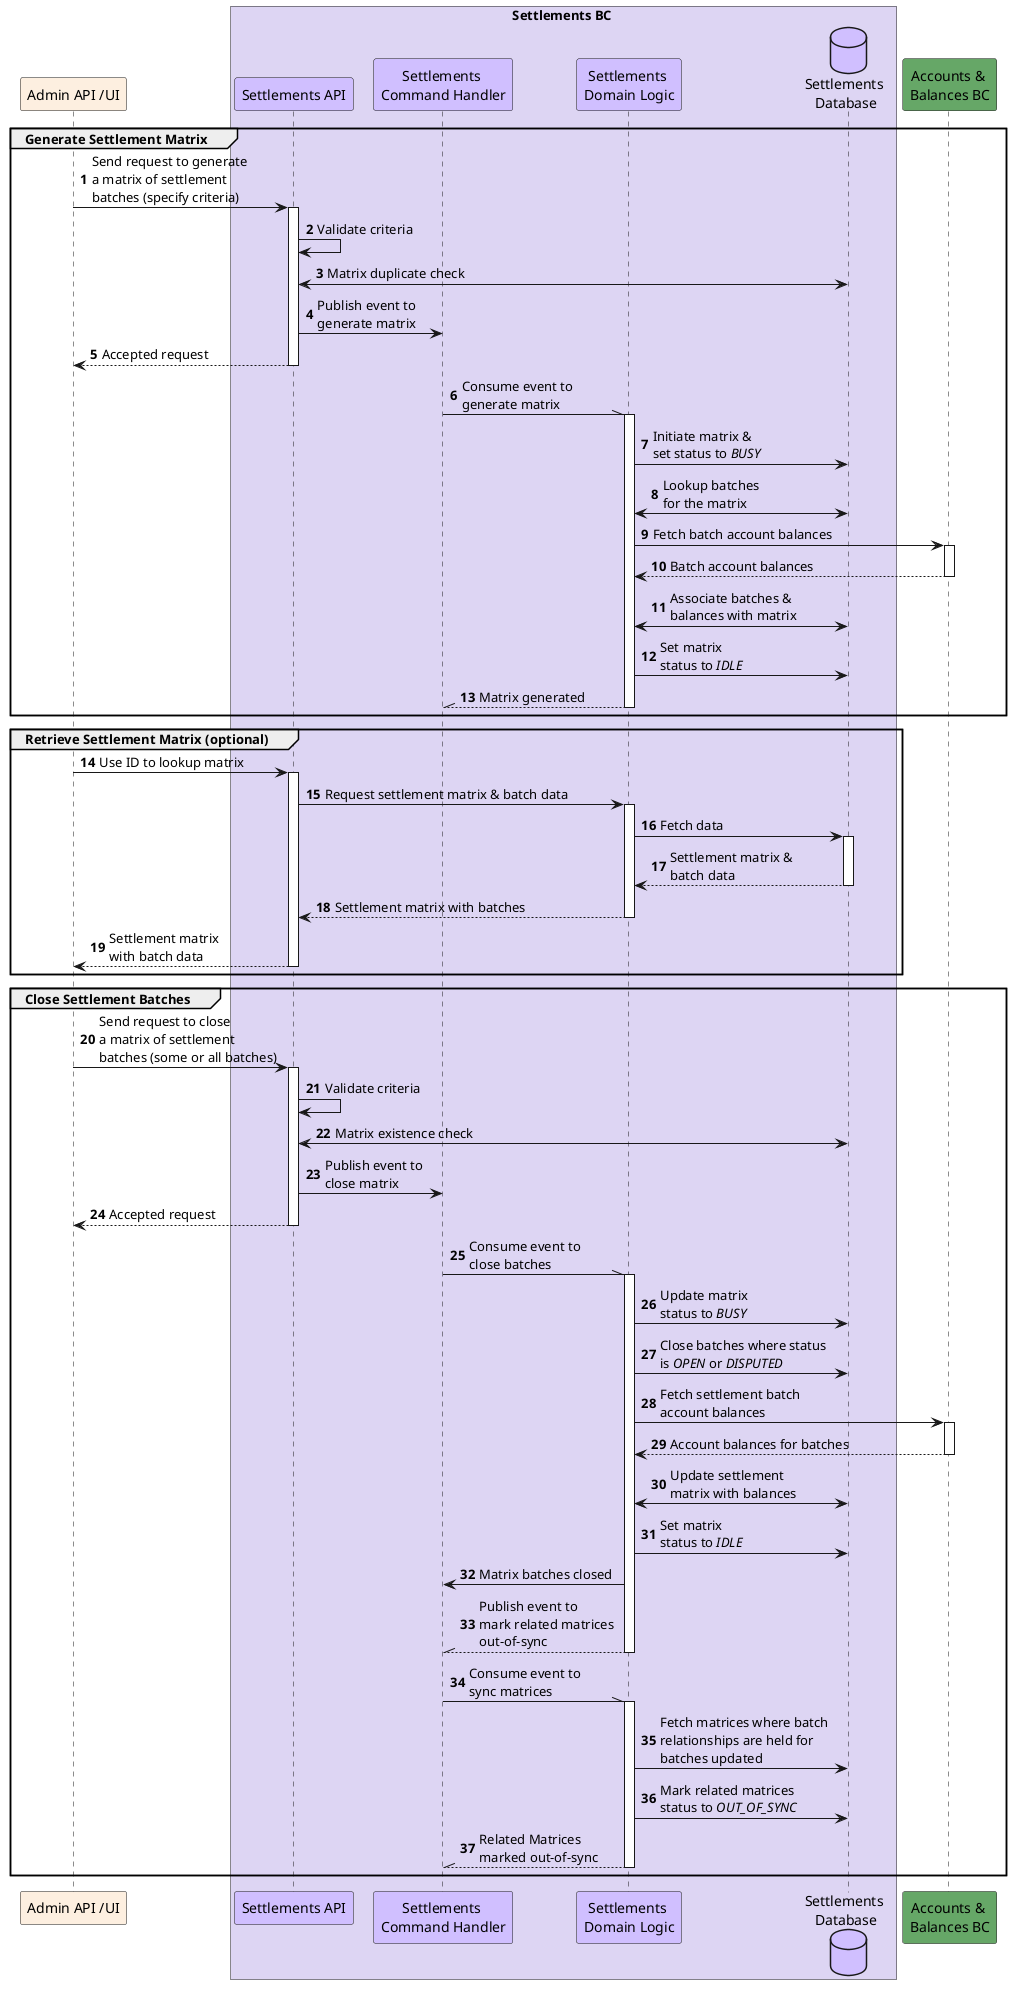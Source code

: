 @startuml Close_Settlement_Batches

participant "Admin API /UI" as admin_api #FDEFE0

box Settlements BC #DDD5F3
    participant "Settlements API" as sbc_api #D0BFFF
    participant "Settlements \nCommand Handler" as sbc_grpc #D0BFFF 
    participant "Settlements \nDomain Logic" as sbc_app_logic #D0BFFF
    database "Settlements \nDatabase" as sbc_db #D0BFFF
end box

participant "Accounts & \nBalances BC" as ab_bc #66A767

group Generate Settlement Matrix
autonumber
    admin_api -> sbc_api++          : Send request to generate \na matrix of settlement \nbatches (specify criteria)
    sbc_api -> sbc_api              : Validate criteria
    sbc_api <-> sbc_db              : Matrix duplicate check

    sbc_api -> sbc_grpc             : Publish event to \ngenerate matrix
    return Accepted request

    sbc_grpc -\\ sbc_app_logic++    : Consume event to \ngenerate matrix

    sbc_app_logic -> sbc_db         : Initiate matrix & \nset status to //BUSY//
    sbc_app_logic <-> sbc_db        : Lookup batches \nfor the matrix

    sbc_app_logic -> ab_bc++        : Fetch batch account balances
    return Batch account balances

    sbc_app_logic <-> sbc_db        : Associate batches & \nbalances with matrix

    sbc_app_logic -> sbc_db         : Set matrix \nstatus to //IDLE//
    return Matrix generated

end

group Retrieve Settlement Matrix (optional)
    admin_api -> sbc_api++          : Use ID to lookup matrix
    sbc_api -> sbc_app_logic++      : Request settlement matrix & batch data
    sbc_app_logic -> sbc_db++       : Fetch data
    return Settlement matrix & \nbatch data
    return Settlement matrix with batches
    return Settlement matrix \nwith batch data
end


group Close Settlement Batches
    admin_api -> sbc_api++          : Send request to close \na matrix of settlement \nbatches (some or all batches)
    sbc_api -> sbc_api              : Validate criteria
    sbc_api <-> sbc_db              : Matrix existence check

    sbc_api -> sbc_grpc             : Publish event to \nclose matrix
    return Accepted request

    sbc_grpc -\\ sbc_app_logic++    : Consume event to \nclose batches

    sbc_app_logic -> sbc_db         : Update matrix \nstatus to //BUSY//
    sbc_app_logic -> sbc_db         : Close batches where status \nis //OPEN// or //DISPUTED//
    
    sbc_app_logic -> ab_bc++        : Fetch settlement batch \naccount balances
    return Account balances for batches

    sbc_app_logic <-> sbc_db        : Update settlement \nmatrix with balances
    sbc_app_logic -> sbc_db         : Set matrix \nstatus to //IDLE//

    sbc_app_logic -> sbc_grpc       : Matrix batches closed
    return Publish event to \nmark related matrices \nout-of-sync
    
    /' sbc_app_logic -> sbc_grpc       : Publish event to \nmark related matrices \nout-of-sync
    return Matrix batches closed --> '/

    sbc_grpc -\\ sbc_app_logic++    : Consume event to \nsync matrices
    sbc_app_logic -> sbc_db         : Fetch matrices where batch \nrelationships are held for \nbatches updated
    sbc_app_logic -> sbc_db         : Mark related matrices \nstatus to //OUT_OF_SYNC//
    return Related Matrices\nmarked out-of-sync

end

@enduml 
